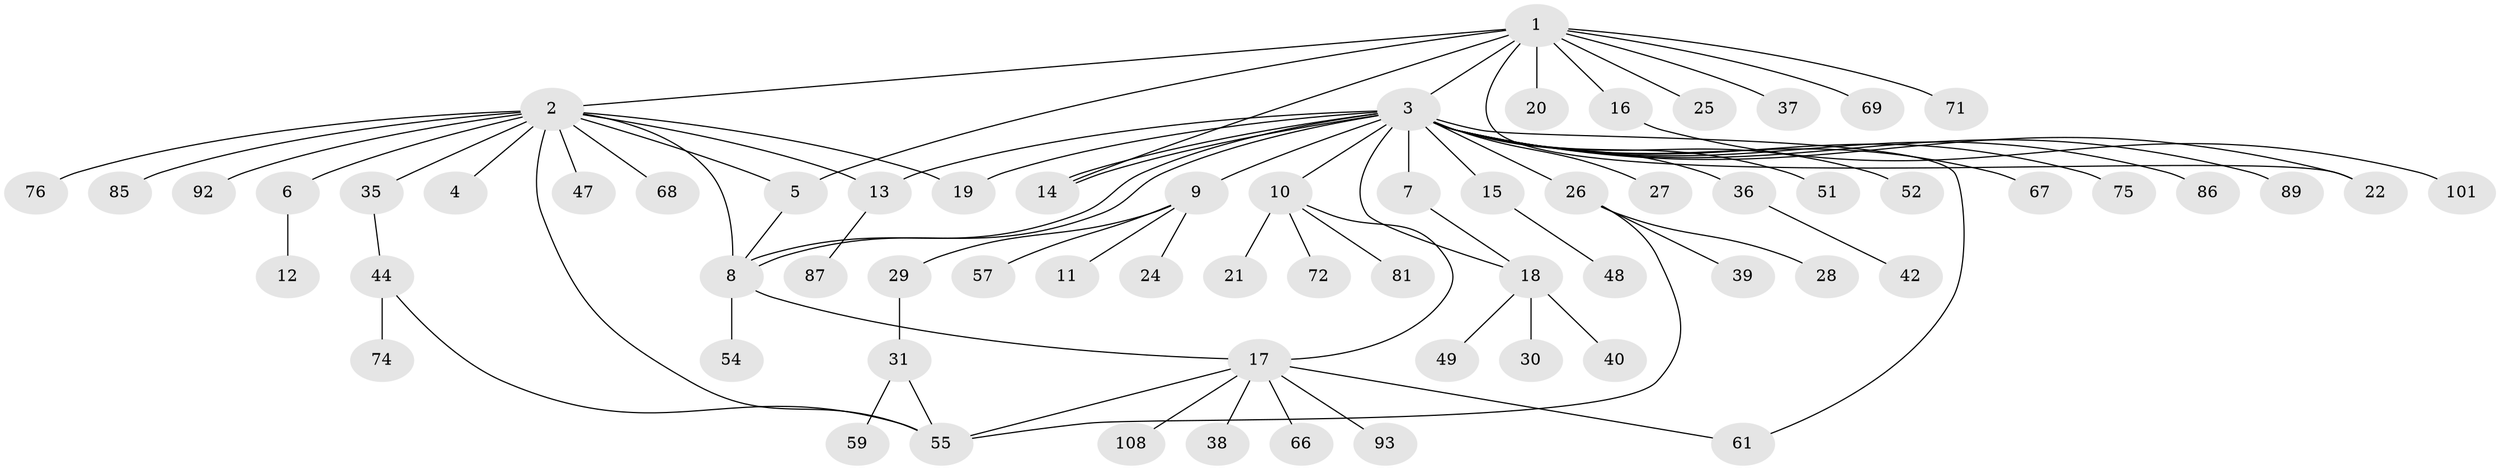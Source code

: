 // original degree distribution, {11: 0.01818181818181818, 14: 0.00909090909090909, 25: 0.00909090909090909, 1: 0.6, 4: 0.045454545454545456, 2: 0.16363636363636364, 7: 0.00909090909090909, 5: 0.01818181818181818, 3: 0.1, 9: 0.00909090909090909, 6: 0.01818181818181818}
// Generated by graph-tools (version 1.1) at 2025/18/03/04/25 18:18:27]
// undirected, 66 vertices, 81 edges
graph export_dot {
graph [start="1"]
  node [color=gray90,style=filled];
  1;
  2;
  3;
  4;
  5 [super="+43"];
  6;
  7;
  8 [super="+32+100+79+56+41"];
  9;
  10;
  11;
  12;
  13;
  14 [super="+94"];
  15 [super="+88"];
  16;
  17 [super="+33+34"];
  18 [super="+70+103+62+107+73+46"];
  19 [super="+102"];
  20;
  21;
  22 [super="+91+23"];
  24;
  25;
  26;
  27;
  28;
  29;
  30 [super="+50+80"];
  31 [super="+82+58+98"];
  35 [super="+83"];
  36 [super="+65+106"];
  37 [super="+45"];
  38;
  39;
  40;
  42;
  44;
  47 [super="+64"];
  48;
  49;
  51;
  52 [super="+104+105"];
  54;
  55 [super="+63"];
  57;
  59;
  61;
  66 [super="+99"];
  67;
  68;
  69;
  71;
  72;
  74;
  75;
  76;
  81 [super="+96"];
  85;
  86;
  87;
  89;
  92;
  93;
  101;
  108;
  1 -- 2;
  1 -- 3;
  1 -- 5;
  1 -- 16;
  1 -- 20;
  1 -- 22;
  1 -- 25;
  1 -- 37;
  1 -- 69;
  1 -- 71;
  1 -- 14;
  2 -- 4;
  2 -- 5;
  2 -- 6;
  2 -- 13;
  2 -- 19;
  2 -- 35;
  2 -- 47;
  2 -- 68;
  2 -- 76;
  2 -- 85;
  2 -- 92;
  2 -- 55;
  2 -- 8;
  3 -- 7;
  3 -- 8 [weight=3];
  3 -- 8;
  3 -- 9;
  3 -- 10;
  3 -- 13;
  3 -- 14;
  3 -- 14;
  3 -- 15;
  3 -- 18;
  3 -- 19;
  3 -- 22;
  3 -- 26;
  3 -- 27;
  3 -- 36;
  3 -- 51;
  3 -- 52;
  3 -- 61;
  3 -- 67;
  3 -- 75;
  3 -- 86;
  3 -- 89;
  5 -- 8;
  6 -- 12;
  7 -- 18;
  8 -- 54;
  8 -- 17;
  9 -- 11;
  9 -- 24;
  9 -- 29;
  9 -- 57;
  10 -- 17;
  10 -- 21;
  10 -- 72;
  10 -- 81;
  13 -- 87;
  15 -- 48;
  16 -- 101;
  17 -- 55;
  17 -- 61;
  17 -- 66;
  17 -- 93;
  17 -- 108;
  17 -- 38;
  18 -- 30;
  18 -- 40;
  18 -- 49;
  26 -- 28;
  26 -- 39;
  26 -- 55;
  29 -- 31;
  31 -- 59;
  31 -- 55;
  35 -- 44;
  36 -- 42;
  44 -- 55;
  44 -- 74;
}
